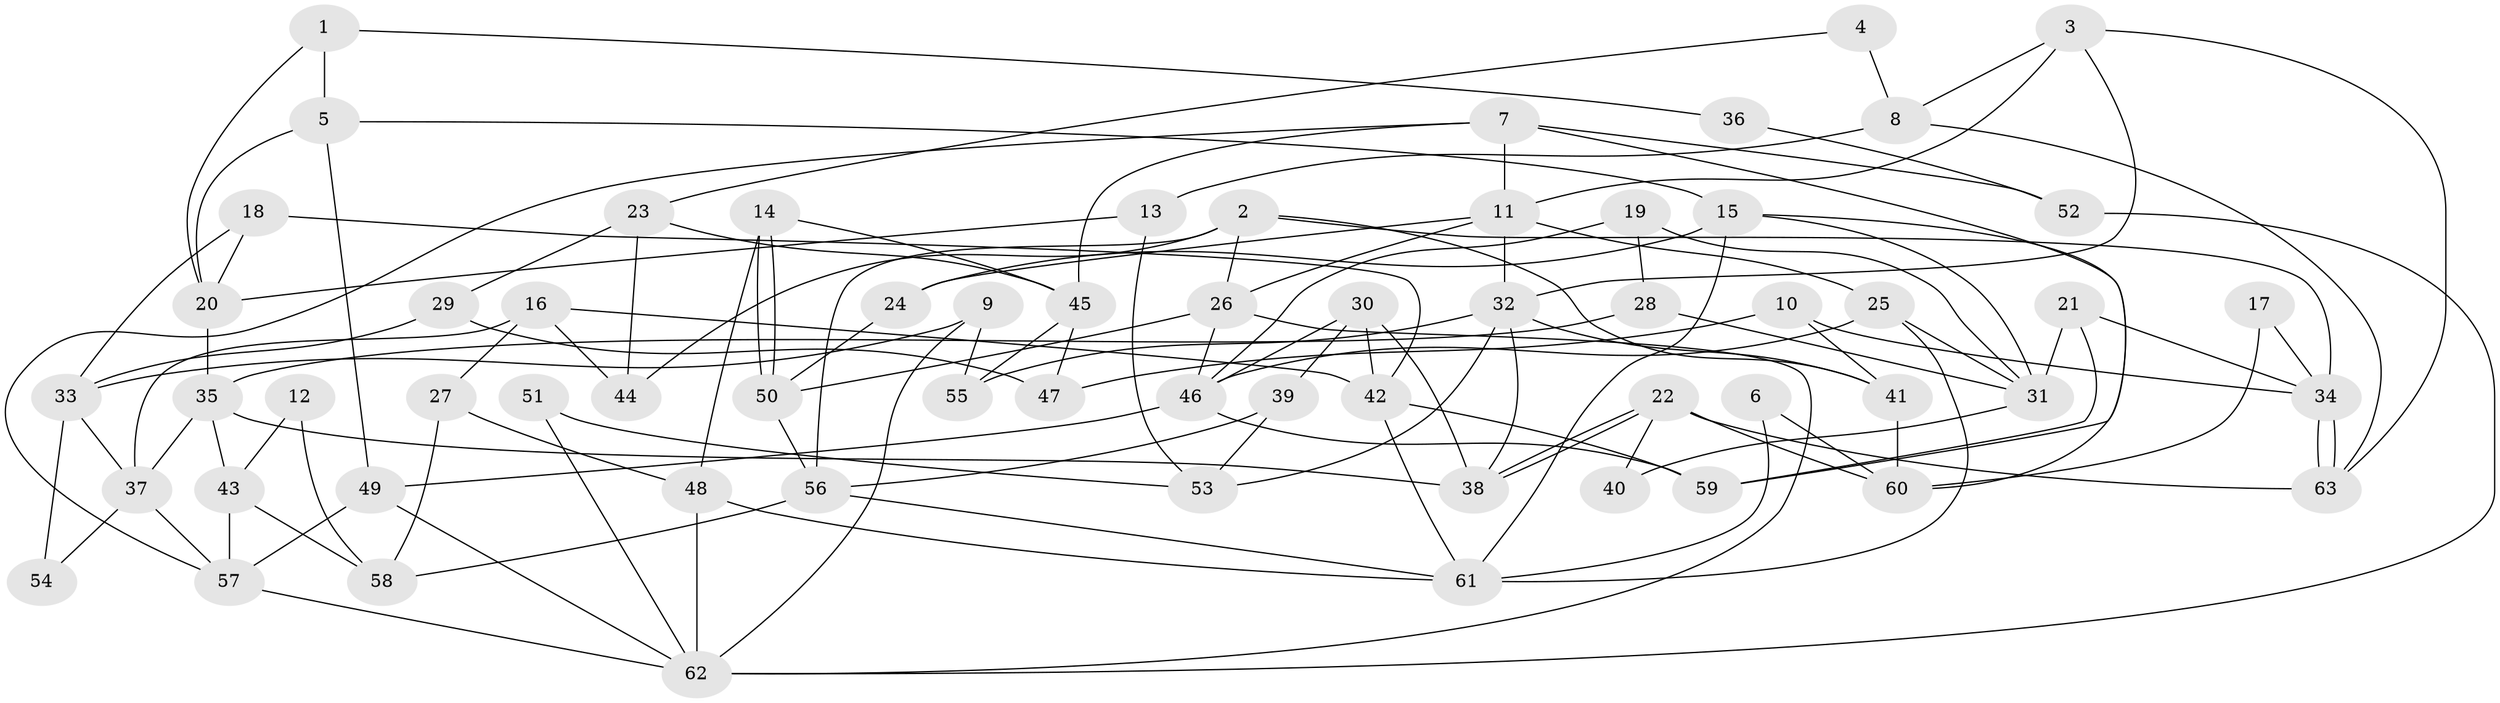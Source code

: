 // Generated by graph-tools (version 1.1) at 2025/49/03/09/25 04:49:03]
// undirected, 63 vertices, 126 edges
graph export_dot {
graph [start="1"]
  node [color=gray90,style=filled];
  1;
  2;
  3;
  4;
  5;
  6;
  7;
  8;
  9;
  10;
  11;
  12;
  13;
  14;
  15;
  16;
  17;
  18;
  19;
  20;
  21;
  22;
  23;
  24;
  25;
  26;
  27;
  28;
  29;
  30;
  31;
  32;
  33;
  34;
  35;
  36;
  37;
  38;
  39;
  40;
  41;
  42;
  43;
  44;
  45;
  46;
  47;
  48;
  49;
  50;
  51;
  52;
  53;
  54;
  55;
  56;
  57;
  58;
  59;
  60;
  61;
  62;
  63;
  1 -- 20;
  1 -- 5;
  1 -- 36;
  2 -- 41;
  2 -- 26;
  2 -- 34;
  2 -- 44;
  2 -- 56;
  3 -- 8;
  3 -- 11;
  3 -- 32;
  3 -- 63;
  4 -- 8;
  4 -- 23;
  5 -- 49;
  5 -- 15;
  5 -- 20;
  6 -- 61;
  6 -- 60;
  7 -- 57;
  7 -- 59;
  7 -- 11;
  7 -- 45;
  7 -- 52;
  8 -- 13;
  8 -- 63;
  9 -- 62;
  9 -- 55;
  9 -- 33;
  10 -- 34;
  10 -- 41;
  10 -- 47;
  11 -- 32;
  11 -- 24;
  11 -- 25;
  11 -- 26;
  12 -- 43;
  12 -- 58;
  13 -- 20;
  13 -- 53;
  14 -- 50;
  14 -- 50;
  14 -- 45;
  14 -- 48;
  15 -- 24;
  15 -- 31;
  15 -- 60;
  15 -- 61;
  16 -- 27;
  16 -- 42;
  16 -- 37;
  16 -- 44;
  17 -- 60;
  17 -- 34;
  18 -- 42;
  18 -- 33;
  18 -- 20;
  19 -- 46;
  19 -- 28;
  19 -- 31;
  20 -- 35;
  21 -- 34;
  21 -- 31;
  21 -- 59;
  22 -- 38;
  22 -- 38;
  22 -- 63;
  22 -- 40;
  22 -- 60;
  23 -- 29;
  23 -- 44;
  23 -- 45;
  24 -- 50;
  25 -- 61;
  25 -- 31;
  25 -- 46;
  26 -- 50;
  26 -- 46;
  26 -- 62;
  27 -- 48;
  27 -- 58;
  28 -- 31;
  28 -- 35;
  29 -- 47;
  29 -- 33;
  30 -- 42;
  30 -- 46;
  30 -- 38;
  30 -- 39;
  31 -- 40;
  32 -- 38;
  32 -- 41;
  32 -- 53;
  32 -- 55;
  33 -- 37;
  33 -- 54;
  34 -- 63;
  34 -- 63;
  35 -- 38;
  35 -- 37;
  35 -- 43;
  36 -- 52;
  37 -- 54;
  37 -- 57;
  39 -- 56;
  39 -- 53;
  41 -- 60;
  42 -- 61;
  42 -- 59;
  43 -- 57;
  43 -- 58;
  45 -- 47;
  45 -- 55;
  46 -- 49;
  46 -- 59;
  48 -- 62;
  48 -- 61;
  49 -- 62;
  49 -- 57;
  50 -- 56;
  51 -- 62;
  51 -- 53;
  52 -- 62;
  56 -- 61;
  56 -- 58;
  57 -- 62;
}
